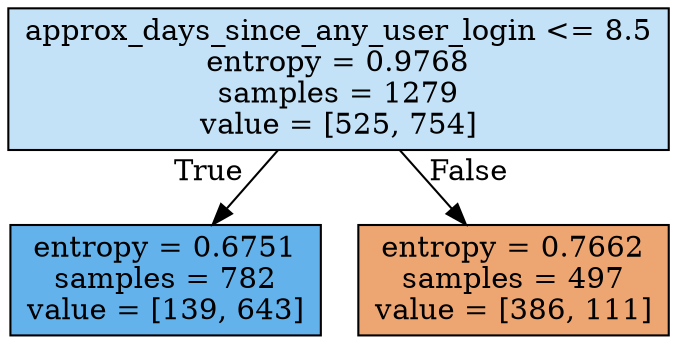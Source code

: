 digraph Tree {
node [shape=box, style="filled", color="black"] ;
0 [label="approx_days_since_any_user_login <= 8.5\nentropy = 0.9768\nsamples = 1279\nvalue = [525, 754]", fillcolor="#399de54d"] ;
1 [label="entropy = 0.6751\nsamples = 782\nvalue = [139, 643]", fillcolor="#399de5c8"] ;
0 -> 1 [labeldistance=2.5, labelangle=45, headlabel="True"] ;
2 [label="entropy = 0.7662\nsamples = 497\nvalue = [386, 111]", fillcolor="#e58139b6"] ;
0 -> 2 [labeldistance=2.5, labelangle=-45, headlabel="False"] ;
}